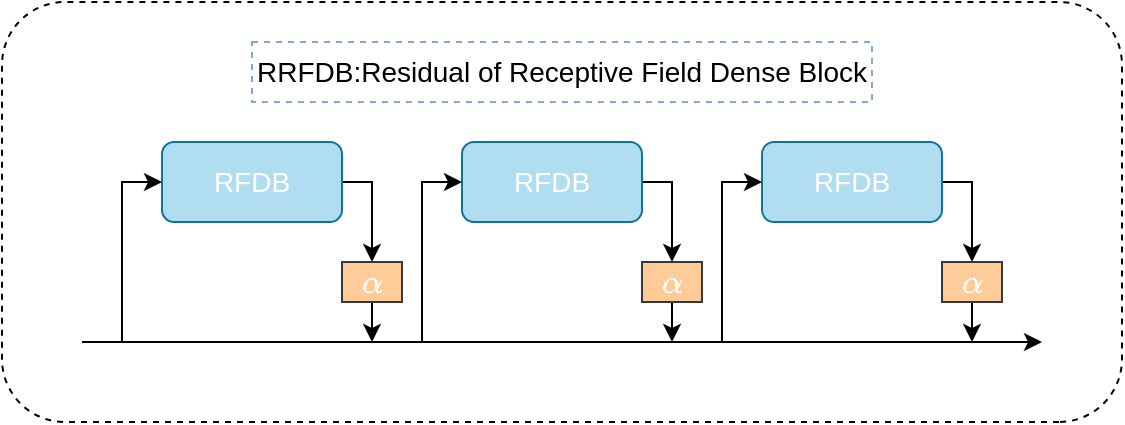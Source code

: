 <mxfile version="20.0.3" type="github">
  <diagram id="fFO03emj91WZiigiMA-z" name="第 1 页">
    <mxGraphModel dx="731" dy="397" grid="1" gridSize="10" guides="1" tooltips="1" connect="1" arrows="1" fold="1" page="1" pageScale="1" pageWidth="827" pageHeight="1169" math="1" shadow="0">
      <root>
        <mxCell id="0" />
        <mxCell id="1" parent="0" />
        <mxCell id="MKG76FOPYPv3-6Rtzddx-26" value="" style="rounded=1;whiteSpace=wrap;html=1;dashed=1;flipH=1;flipV=1;labelBackgroundColor=none;" vertex="1" parent="1">
          <mxGeometry x="40" y="70" width="560" height="210" as="geometry" />
        </mxCell>
        <mxCell id="MKG76FOPYPv3-6Rtzddx-1" value="" style="endArrow=classic;html=1;rounded=0;" edge="1" parent="1">
          <mxGeometry width="50" height="50" relative="1" as="geometry">
            <mxPoint x="80" y="240" as="sourcePoint" />
            <mxPoint x="560" y="240" as="targetPoint" />
          </mxGeometry>
        </mxCell>
        <mxCell id="MKG76FOPYPv3-6Rtzddx-13" style="edgeStyle=orthogonalEdgeStyle;rounded=0;orthogonalLoop=1;jettySize=auto;html=1;exitX=1;exitY=0.5;exitDx=0;exitDy=0;" edge="1" parent="1" source="MKG76FOPYPv3-6Rtzddx-2" target="MKG76FOPYPv3-6Rtzddx-11">
          <mxGeometry relative="1" as="geometry">
            <Array as="points">
              <mxPoint x="225" y="160" />
            </Array>
          </mxGeometry>
        </mxCell>
        <mxCell id="MKG76FOPYPv3-6Rtzddx-2" value="&lt;font color=&quot;#ffffff&quot; style=&quot;font-size: 14px;&quot;&gt;RFDB&lt;/font&gt;" style="rounded=1;whiteSpace=wrap;html=1;fillColor=#b1ddf0;strokeColor=#10739e;fontSize=14;" vertex="1" parent="1">
          <mxGeometry x="120" y="140" width="90" height="40" as="geometry" />
        </mxCell>
        <mxCell id="MKG76FOPYPv3-6Rtzddx-17" style="edgeStyle=orthogonalEdgeStyle;rounded=0;orthogonalLoop=1;jettySize=auto;html=1;entryX=0.5;entryY=0;entryDx=0;entryDy=0;" edge="1" parent="1" source="MKG76FOPYPv3-6Rtzddx-3" target="MKG76FOPYPv3-6Rtzddx-16">
          <mxGeometry relative="1" as="geometry">
            <Array as="points">
              <mxPoint x="375" y="160" />
            </Array>
          </mxGeometry>
        </mxCell>
        <mxCell id="MKG76FOPYPv3-6Rtzddx-3" value="&lt;font color=&quot;#ffffff&quot; style=&quot;font-size: 14px;&quot;&gt;RFDB&lt;/font&gt;" style="rounded=1;whiteSpace=wrap;html=1;fillColor=#b1ddf0;strokeColor=#10739e;fontSize=14;" vertex="1" parent="1">
          <mxGeometry x="270" y="140" width="90" height="40" as="geometry" />
        </mxCell>
        <mxCell id="MKG76FOPYPv3-6Rtzddx-19" style="edgeStyle=orthogonalEdgeStyle;rounded=0;orthogonalLoop=1;jettySize=auto;html=1;entryX=0.5;entryY=0;entryDx=0;entryDy=0;" edge="1" parent="1" source="MKG76FOPYPv3-6Rtzddx-5" target="MKG76FOPYPv3-6Rtzddx-15">
          <mxGeometry relative="1" as="geometry">
            <Array as="points">
              <mxPoint x="525" y="160" />
            </Array>
          </mxGeometry>
        </mxCell>
        <mxCell id="MKG76FOPYPv3-6Rtzddx-5" value="&lt;font color=&quot;#ffffff&quot; style=&quot;font-size: 14px;&quot;&gt;RFDB&lt;/font&gt;" style="rounded=1;whiteSpace=wrap;html=1;fillColor=#b1ddf0;strokeColor=#10739e;fontSize=14;" vertex="1" parent="1">
          <mxGeometry x="420" y="140" width="90" height="40" as="geometry" />
        </mxCell>
        <mxCell id="MKG76FOPYPv3-6Rtzddx-6" value="" style="endArrow=classic;html=1;rounded=0;entryX=0;entryY=0.5;entryDx=0;entryDy=0;" edge="1" parent="1" target="MKG76FOPYPv3-6Rtzddx-2">
          <mxGeometry width="50" height="50" relative="1" as="geometry">
            <mxPoint x="100" y="240" as="sourcePoint" />
            <mxPoint x="100" y="160" as="targetPoint" />
            <Array as="points">
              <mxPoint x="100" y="160" />
            </Array>
          </mxGeometry>
        </mxCell>
        <mxCell id="MKG76FOPYPv3-6Rtzddx-14" style="edgeStyle=orthogonalEdgeStyle;rounded=0;orthogonalLoop=1;jettySize=auto;html=1;" edge="1" parent="1" source="MKG76FOPYPv3-6Rtzddx-11">
          <mxGeometry relative="1" as="geometry">
            <mxPoint x="225" y="240" as="targetPoint" />
          </mxGeometry>
        </mxCell>
        <mxCell id="MKG76FOPYPv3-6Rtzddx-11" value="&lt;font color=&quot;#ffffff&quot;&gt;$$\alpha$$&lt;/font&gt;" style="rounded=1;whiteSpace=wrap;html=1;fillColor=#ffcc99;strokeColor=#36393d;fontSize=14;arcSize=0;" vertex="1" parent="1">
          <mxGeometry x="210" y="200" width="30" height="20" as="geometry" />
        </mxCell>
        <mxCell id="MKG76FOPYPv3-6Rtzddx-20" style="edgeStyle=orthogonalEdgeStyle;rounded=0;orthogonalLoop=1;jettySize=auto;html=1;exitX=0.5;exitY=1;exitDx=0;exitDy=0;" edge="1" parent="1" source="MKG76FOPYPv3-6Rtzddx-15">
          <mxGeometry relative="1" as="geometry">
            <mxPoint x="525" y="240" as="targetPoint" />
          </mxGeometry>
        </mxCell>
        <mxCell id="MKG76FOPYPv3-6Rtzddx-15" value="&lt;font color=&quot;#ffffff&quot;&gt;$$\alpha$$&lt;/font&gt;" style="rounded=1;whiteSpace=wrap;html=1;fillColor=#ffcc99;strokeColor=#36393d;fontSize=14;arcSize=0;" vertex="1" parent="1">
          <mxGeometry x="510" y="200" width="30" height="20" as="geometry" />
        </mxCell>
        <mxCell id="MKG76FOPYPv3-6Rtzddx-18" style="edgeStyle=orthogonalEdgeStyle;rounded=0;orthogonalLoop=1;jettySize=auto;html=1;" edge="1" parent="1" source="MKG76FOPYPv3-6Rtzddx-16">
          <mxGeometry relative="1" as="geometry">
            <mxPoint x="375" y="240" as="targetPoint" />
          </mxGeometry>
        </mxCell>
        <mxCell id="MKG76FOPYPv3-6Rtzddx-16" value="&lt;font color=&quot;#ffffff&quot;&gt;$$\alpha$$&lt;/font&gt;" style="rounded=1;whiteSpace=wrap;html=1;fillColor=#ffcc99;strokeColor=#36393d;fontSize=14;arcSize=0;" vertex="1" parent="1">
          <mxGeometry x="360" y="200" width="30" height="20" as="geometry" />
        </mxCell>
        <mxCell id="MKG76FOPYPv3-6Rtzddx-24" value="" style="endArrow=classic;html=1;rounded=0;entryX=0;entryY=0.5;entryDx=0;entryDy=0;" edge="1" parent="1" target="MKG76FOPYPv3-6Rtzddx-3">
          <mxGeometry width="50" height="50" relative="1" as="geometry">
            <mxPoint x="250" y="240" as="sourcePoint" />
            <mxPoint x="290" y="290" as="targetPoint" />
            <Array as="points">
              <mxPoint x="250" y="160" />
            </Array>
          </mxGeometry>
        </mxCell>
        <mxCell id="MKG76FOPYPv3-6Rtzddx-25" value="" style="endArrow=classic;html=1;rounded=0;entryX=0;entryY=0.5;entryDx=0;entryDy=0;" edge="1" parent="1" target="MKG76FOPYPv3-6Rtzddx-5">
          <mxGeometry width="50" height="50" relative="1" as="geometry">
            <mxPoint x="400" y="240" as="sourcePoint" />
            <mxPoint x="480" y="260" as="targetPoint" />
            <Array as="points">
              <mxPoint x="400" y="160" />
            </Array>
          </mxGeometry>
        </mxCell>
        <mxCell id="MKG76FOPYPv3-6Rtzddx-27" value="&lt;font style=&quot;font-size: 14px;&quot;&gt;RRFDB:Residual of Receptive Field Dense Block&lt;/font&gt;" style="text;html=1;strokeColor=#7EA6E0;fillColor=none;align=center;verticalAlign=middle;whiteSpace=wrap;rounded=0;dashed=1;labelBackgroundColor=none;" vertex="1" parent="1">
          <mxGeometry x="165" y="90" width="310" height="30" as="geometry" />
        </mxCell>
      </root>
    </mxGraphModel>
  </diagram>
</mxfile>
